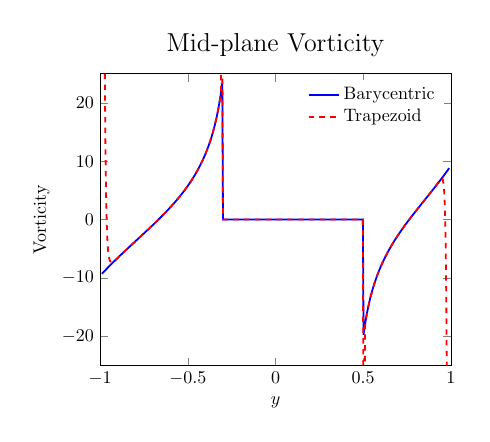 \begin{tikzpicture}[scale=0.65] 

\begin{axis}[ 
xmin=-1, 
xmax=1, 
%xtick = {0,3.142,6.283},
%xticklabels = {},
ymin=-25, 
ymax=25, 
%ytick = {-1.571,0,1.571,3.142,4.712,6.283},
%yticklabels = {$-\frac{\pi}{2}$,$0$,$\frac{\pi}{2}$,$\pi$,$\frac{3\pi}{2}$,$2\pi$},
xlabel = {$y$},
ylabel = {Vorticity},
title = {\Large Mid-plane Vorticity},
legend style={draw=none},
legend cell align={left},
] 

% vorticity in midplane
\addplot [color=blue,line width=1] coordinates{ 
(-9.9e-01,-9.315e+00)
(-9.86e-01,-9.188e+00)
(-9.821e-01,-9.062e+00)
(-9.781e-01,-8.937e+00)
(-9.741e-01,-8.812e+00)
(-9.702e-01,-8.688e+00)
(-9.662e-01,-8.565e+00)
(-9.622e-01,-8.442e+00)
(-9.583e-01,-8.32e+00)
(-9.543e-01,-8.198e+00)
(-9.503e-01,-8.077e+00)
(-9.463e-01,-7.956e+00)
(-9.424e-01,-7.836e+00)
(-9.384e-01,-7.717e+00)
(-9.345e-01,-7.598e+00)
(-9.305e-01,-7.479e+00)
(-9.265e-01,-7.361e+00)
(-9.226e-01,-7.244e+00)
(-9.186e-01,-7.126e+00)
(-9.146e-01,-7.01e+00)
(-9.106e-01,-6.893e+00)
(-9.067e-01,-6.777e+00)
(-9.027e-01,-6.662e+00)
(-8.987e-01,-6.546e+00)
(-8.948e-01,-6.431e+00)
(-8.908e-01,-6.317e+00)
(-8.868e-01,-6.203e+00)
(-8.829e-01,-6.089e+00)
(-8.789e-01,-5.975e+00)
(-8.749e-01,-5.862e+00)
(-8.71e-01,-5.749e+00)
(-8.67e-01,-5.636e+00)
(-8.63e-01,-5.523e+00)
(-8.591e-01,-5.411e+00)
(-8.551e-01,-5.299e+00)
(-8.511e-01,-5.187e+00)
(-8.472e-01,-5.075e+00)
(-8.432e-01,-4.964e+00)
(-8.392e-01,-4.852e+00)
(-8.352e-01,-4.741e+00)
(-8.313e-01,-4.63e+00)
(-8.273e-01,-4.519e+00)
(-8.233e-01,-4.408e+00)
(-8.194e-01,-4.298e+00)
(-8.154e-01,-4.187e+00)
(-8.114e-01,-4.077e+00)
(-8.075e-01,-3.966e+00)
(-8.035e-01,-3.856e+00)
(-7.995e-01,-3.745e+00)
(-7.956e-01,-3.635e+00)
(-7.916e-01,-3.525e+00)
(-7.876e-01,-3.414e+00)
(-7.837e-01,-3.304e+00)
(-7.797e-01,-3.193e+00)
(-7.757e-01,-3.083e+00)
(-7.718e-01,-2.972e+00)
(-7.678e-01,-2.862e+00)
(-7.638e-01,-2.751e+00)
(-7.599e-01,-2.64e+00)
(-7.559e-01,-2.53e+00)
(-7.519e-01,-2.419e+00)
(-7.48e-01,-2.308e+00)
(-7.44e-01,-2.196e+00)
(-7.4e-01,-2.085e+00)
(-7.361e-01,-1.973e+00)
(-7.321e-01,-1.861e+00)
(-7.281e-01,-1.75e+00)
(-7.242e-01,-1.637e+00)
(-7.202e-01,-1.525e+00)
(-7.162e-01,-1.412e+00)
(-7.122e-01,-1.299e+00)
(-7.083e-01,-1.186e+00)
(-7.043e-01,-1.072e+00)
(-7.003e-01,-9.581e-01)
(-6.964e-01,-8.438e-01)
(-6.924e-01,-7.292e-01)
(-6.884e-01,-6.142e-01)
(-6.845e-01,-4.987e-01)
(-6.805e-01,-3.829e-01)
(-6.765e-01,-2.666e-01)
(-6.726e-01,-1.498e-01)
(-6.686e-01,-3.26e-02)
(-6.646e-01,8.513e-02)
(-6.607e-01,2.034e-01)
(-6.567e-01,3.222e-01)
(-6.527e-01,4.415e-01)
(-6.488e-01,5.614e-01)
(-6.448e-01,6.82e-01)
(-6.408e-01,8.032e-01)
(-6.369e-01,9.25e-01)
(-6.329e-01,1.048e+00)
(-6.289e-01,1.171e+00)
(-6.25e-01,1.295e+00)
(-6.21e-01,1.419e+00)
(-6.17e-01,1.545e+00)
(-6.13e-01,1.671e+00)
(-6.091e-01,1.799e+00)
(-6.051e-01,1.927e+00)
(-6.011e-01,2.056e+00)
(-5.972e-01,2.186e+00)
(-5.932e-01,2.317e+00)
(-5.892e-01,2.449e+00)
(-5.853e-01,2.582e+00)
(-5.813e-01,2.716e+00)
(-5.773e-01,2.851e+00)
(-5.734e-01,2.988e+00)
(-5.694e-01,3.125e+00)
(-5.654e-01,3.264e+00)
(-5.615e-01,3.405e+00)
(-5.575e-01,3.546e+00)
(-5.535e-01,3.689e+00)
(-5.496e-01,3.834e+00)
(-5.456e-01,3.98e+00)
(-5.416e-01,4.127e+00)
(-5.377e-01,4.276e+00)
(-5.337e-01,4.427e+00)
(-5.297e-01,4.58e+00)
(-5.258e-01,4.735e+00)
(-5.218e-01,4.891e+00)
(-5.178e-01,5.049e+00)
(-5.138e-01,5.21e+00)
(-5.099e-01,5.372e+00)
(-5.059e-01,5.537e+00)
(-5.019e-01,5.704e+00)
(-4.98e-01,5.874e+00)
(-4.94e-01,6.046e+00)
(-4.9e-01,6.22e+00)
(-4.861e-01,6.397e+00)
(-4.821e-01,6.578e+00)
(-4.781e-01,6.761e+00)
(-4.742e-01,6.947e+00)
(-4.702e-01,7.136e+00)
(-4.662e-01,7.329e+00)
(-4.623e-01,7.525e+00)
(-4.583e-01,7.725e+00)
(-4.543e-01,7.929e+00)
(-4.504e-01,8.137e+00)
(-4.464e-01,8.349e+00)
(-4.424e-01,8.565e+00)
(-4.385e-01,8.787e+00)
(-4.345e-01,9.013e+00)
(-4.305e-01,9.244e+00)
(-4.266e-01,9.481e+00)
(-4.226e-01,9.723e+00)
(-4.186e-01,9.972e+00)
(-4.146e-01,1.023e+01)
(-4.107e-01,1.049e+01)
(-4.067e-01,1.076e+01)
(-4.027e-01,1.103e+01)
(-3.988e-01,1.132e+01)
(-3.948e-01,1.161e+01)
(-3.908e-01,1.192e+01)
(-3.869e-01,1.223e+01)
(-3.829e-01,1.255e+01)
(-3.789e-01,1.288e+01)
(-3.75e-01,1.323e+01)
(-3.71e-01,1.359e+01)
(-3.67e-01,1.396e+01)
(-3.631e-01,1.435e+01)
(-3.591e-01,1.476e+01)
(-3.551e-01,1.518e+01)
(-3.512e-01,1.562e+01)
(-3.472e-01,1.609e+01)
(-3.432e-01,1.657e+01)
(-3.393e-01,1.709e+01)
(-3.353e-01,1.763e+01)
(-3.313e-01,1.82e+01)
(-3.273e-01,1.881e+01)
(-3.234e-01,1.946e+01)
(-3.194e-01,2.015e+01)
(-3.155e-01,2.09e+01)
(-3.115e-01,2.17e+01)
(-3.075e-01,2.257e+01)
(-3.035e-01,2.353e+01)
(-2.996e-01,0.0e+00)
(-2.956e-01,0.0e+00)
(-2.916e-01,0.0e+00)
(-2.877e-01,0.0e+00)
(-2.837e-01,0.0e+00)
(-2.797e-01,0.0e+00)
(-2.758e-01,0.0e+00)
(-2.718e-01,0.0e+00)
(-2.678e-01,0.0e+00)
(-2.639e-01,0.0e+00)
(-2.599e-01,0.0e+00)
(-2.559e-01,0.0e+00)
(-2.52e-01,0.0e+00)
(-2.48e-01,0.0e+00)
(-2.44e-01,0.0e+00)
(-2.401e-01,0.0e+00)
(-2.361e-01,0.0e+00)
(-2.321e-01,0.0e+00)
(-2.282e-01,0.0e+00)
(-2.242e-01,0.0e+00)
(-2.202e-01,0.0e+00)
(-2.163e-01,0.0e+00)
(-2.123e-01,0.0e+00)
(-2.083e-01,0.0e+00)
(-2.043e-01,0.0e+00)
(-2.004e-01,0.0e+00)
(-1.964e-01,0.0e+00)
(-1.924e-01,0.0e+00)
(-1.885e-01,0.0e+00)
(-1.845e-01,0.0e+00)
(-1.805e-01,0.0e+00)
(-1.766e-01,0.0e+00)
(-1.726e-01,0.0e+00)
(-1.686e-01,0.0e+00)
(-1.647e-01,0.0e+00)
(-1.607e-01,0.0e+00)
(-1.567e-01,0.0e+00)
(-1.528e-01,0.0e+00)
(-1.488e-01,0.0e+00)
(-1.448e-01,0.0e+00)
(-1.409e-01,0.0e+00)
(-1.369e-01,0.0e+00)
(-1.329e-01,0.0e+00)
(-1.29e-01,0.0e+00)
(-1.25e-01,0.0e+00)
(-1.21e-01,0.0e+00)
(-1.171e-01,0.0e+00)
(-1.131e-01,0.0e+00)
(-1.091e-01,0.0e+00)
(-1.052e-01,0.0e+00)
(-1.012e-01,0.0e+00)
(-9.721e-02,0.0e+00)
(-9.325e-02,0.0e+00)
(-8.928e-02,0.0e+00)
(-8.531e-02,0.0e+00)
(-8.134e-02,0.0e+00)
(-7.737e-02,0.0e+00)
(-7.341e-02,0.0e+00)
(-6.944e-02,0.0e+00)
(-6.547e-02,0.0e+00)
(-6.15e-02,0.0e+00)
(-5.753e-02,0.0e+00)
(-5.357e-02,0.0e+00)
(-4.96e-02,0.0e+00)
(-4.563e-02,0.0e+00)
(-4.166e-02,0.0e+00)
(-3.769e-02,0.0e+00)
(-3.373e-02,0.0e+00)
(-2.976e-02,0.0e+00)
(-2.579e-02,0.0e+00)
(-2.182e-02,0.0e+00)
(-1.786e-02,0.0e+00)
(-1.389e-02,0.0e+00)
(-9.92e-03,0.0e+00)
(-5.952e-03,0.0e+00)
(-1.984e-03,0.0e+00)
(1.984e-03,0.0e+00)
(5.952e-03,0.0e+00)
(9.92e-03,0.0e+00)
(1.389e-02,0.0e+00)
(1.786e-02,0.0e+00)
(2.182e-02,0.0e+00)
(2.579e-02,0.0e+00)
(2.976e-02,0.0e+00)
(3.373e-02,0.0e+00)
(3.769e-02,0.0e+00)
(4.166e-02,0.0e+00)
(4.563e-02,0.0e+00)
(4.96e-02,0.0e+00)
(5.357e-02,0.0e+00)
(5.753e-02,0.0e+00)
(6.15e-02,0.0e+00)
(6.547e-02,0.0e+00)
(6.944e-02,0.0e+00)
(7.341e-02,0.0e+00)
(7.737e-02,0.0e+00)
(8.134e-02,0.0e+00)
(8.531e-02,0.0e+00)
(8.928e-02,0.0e+00)
(9.325e-02,0.0e+00)
(9.721e-02,0.0e+00)
(1.012e-01,0.0e+00)
(1.052e-01,0.0e+00)
(1.091e-01,0.0e+00)
(1.131e-01,0.0e+00)
(1.171e-01,0.0e+00)
(1.21e-01,0.0e+00)
(1.25e-01,0.0e+00)
(1.29e-01,0.0e+00)
(1.329e-01,0.0e+00)
(1.369e-01,0.0e+00)
(1.409e-01,0.0e+00)
(1.448e-01,0.0e+00)
(1.488e-01,0.0e+00)
(1.528e-01,0.0e+00)
(1.567e-01,0.0e+00)
(1.607e-01,0.0e+00)
(1.647e-01,0.0e+00)
(1.686e-01,0.0e+00)
(1.726e-01,0.0e+00)
(1.766e-01,0.0e+00)
(1.805e-01,0.0e+00)
(1.845e-01,0.0e+00)
(1.885e-01,0.0e+00)
(1.924e-01,0.0e+00)
(1.964e-01,0.0e+00)
(2.004e-01,0.0e+00)
(2.043e-01,0.0e+00)
(2.083e-01,0.0e+00)
(2.123e-01,0.0e+00)
(2.163e-01,0.0e+00)
(2.202e-01,0.0e+00)
(2.242e-01,0.0e+00)
(2.282e-01,0.0e+00)
(2.321e-01,0.0e+00)
(2.361e-01,0.0e+00)
(2.401e-01,0.0e+00)
(2.44e-01,0.0e+00)
(2.48e-01,0.0e+00)
(2.52e-01,0.0e+00)
(2.559e-01,0.0e+00)
(2.599e-01,0.0e+00)
(2.639e-01,0.0e+00)
(2.678e-01,0.0e+00)
(2.718e-01,0.0e+00)
(2.758e-01,0.0e+00)
(2.797e-01,0.0e+00)
(2.837e-01,0.0e+00)
(2.877e-01,0.0e+00)
(2.916e-01,0.0e+00)
(2.956e-01,0.0e+00)
(2.996e-01,0.0e+00)
(3.035e-01,0.0e+00)
(3.075e-01,0.0e+00)
(3.115e-01,0.0e+00)
(3.155e-01,0.0e+00)
(3.194e-01,0.0e+00)
(3.234e-01,0.0e+00)
(3.273e-01,0.0e+00)
(3.313e-01,0.0e+00)
(3.353e-01,0.0e+00)
(3.393e-01,0.0e+00)
(3.432e-01,0.0e+00)
(3.472e-01,0.0e+00)
(3.512e-01,0.0e+00)
(3.551e-01,0.0e+00)
(3.591e-01,0.0e+00)
(3.631e-01,0.0e+00)
(3.67e-01,0.0e+00)
(3.71e-01,0.0e+00)
(3.75e-01,0.0e+00)
(3.789e-01,0.0e+00)
(3.829e-01,0.0e+00)
(3.869e-01,0.0e+00)
(3.908e-01,0.0e+00)
(3.948e-01,0.0e+00)
(3.988e-01,0.0e+00)
(4.027e-01,0.0e+00)
(4.067e-01,0.0e+00)
(4.107e-01,0.0e+00)
(4.146e-01,0.0e+00)
(4.186e-01,0.0e+00)
(4.226e-01,0.0e+00)
(4.266e-01,0.0e+00)
(4.305e-01,0.0e+00)
(4.345e-01,0.0e+00)
(4.385e-01,0.0e+00)
(4.424e-01,0.0e+00)
(4.464e-01,0.0e+00)
(4.504e-01,0.0e+00)
(4.543e-01,0.0e+00)
(4.583e-01,0.0e+00)
(4.623e-01,0.0e+00)
(4.662e-01,0.0e+00)
(4.702e-01,0.0e+00)
(4.742e-01,0.0e+00)
(4.781e-01,0.0e+00)
(4.821e-01,0.0e+00)
(4.861e-01,0.0e+00)
(4.9e-01,0.0e+00)
(4.94e-01,0.0e+00)
(4.98e-01,0.0e+00)
(5.019e-01,-1.978e+01)
(5.059e-01,-1.89e+01)
(5.099e-01,-1.81e+01)
(5.138e-01,-1.735e+01)
(5.178e-01,-1.665e+01)
(5.218e-01,-1.601e+01)
(5.258e-01,-1.54e+01)
(5.297e-01,-1.483e+01)
(5.337e-01,-1.429e+01)
(5.377e-01,-1.379e+01)
(5.416e-01,-1.33e+01)
(5.456e-01,-1.284e+01)
(5.496e-01,-1.24e+01)
(5.535e-01,-1.198e+01)
(5.575e-01,-1.158e+01)
(5.615e-01,-1.12e+01)
(5.654e-01,-1.083e+01)
(5.694e-01,-1.047e+01)
(5.734e-01,-1.013e+01)
(5.773e-01,-9.793e+00)
(5.813e-01,-9.471e+00)
(5.853e-01,-9.159e+00)
(5.892e-01,-8.856e+00)
(5.932e-01,-8.562e+00)
(5.972e-01,-8.277e+00)
(6.011e-01,-7.999e+00)
(6.051e-01,-7.728e+00)
(6.091e-01,-7.464e+00)
(6.13e-01,-7.206e+00)
(6.17e-01,-6.954e+00)
(6.21e-01,-6.708e+00)
(6.25e-01,-6.467e+00)
(6.289e-01,-6.231e+00)
(6.329e-01,-6.0e+00)
(6.369e-01,-5.774e+00)
(6.408e-01,-5.551e+00)
(6.448e-01,-5.333e+00)
(6.488e-01,-5.118e+00)
(6.527e-01,-4.907e+00)
(6.567e-01,-4.7e+00)
(6.607e-01,-4.496e+00)
(6.646e-01,-4.295e+00)
(6.686e-01,-4.097e+00)
(6.726e-01,-3.901e+00)
(6.765e-01,-3.709e+00)
(6.805e-01,-3.519e+00)
(6.845e-01,-3.331e+00)
(6.884e-01,-3.146e+00)
(6.924e-01,-2.963e+00)
(6.964e-01,-2.782e+00)
(7.003e-01,-2.603e+00)
(7.043e-01,-2.426e+00)
(7.083e-01,-2.251e+00)
(7.122e-01,-2.077e+00)
(7.162e-01,-1.906e+00)
(7.202e-01,-1.735e+00)
(7.242e-01,-1.567e+00)
(7.281e-01,-1.399e+00)
(7.321e-01,-1.233e+00)
(7.361e-01,-1.069e+00)
(7.4e-01,-9.053e-01)
(7.44e-01,-7.431e-01)
(7.48e-01,-5.819e-01)
(7.519e-01,-4.219e-01)
(7.559e-01,-2.628e-01)
(7.599e-01,-1.046e-01)
(7.638e-01,5.264e-02)
(7.678e-01,2.091e-01)
(7.718e-01,3.647e-01)
(7.757e-01,5.196e-01)
(7.797e-01,6.738e-01)
(7.837e-01,8.273e-01)
(7.876e-01,9.803e-01)
(7.916e-01,1.133e+00)
(7.956e-01,1.284e+00)
(7.995e-01,1.436e+00)
(8.035e-01,1.587e+00)
(8.075e-01,1.737e+00)
(8.114e-01,1.887e+00)
(8.154e-01,2.037e+00)
(8.194e-01,2.187e+00)
(8.233e-01,2.336e+00)
(8.273e-01,2.485e+00)
(8.313e-01,2.634e+00)
(8.352e-01,2.783e+00)
(8.392e-01,2.931e+00)
(8.432e-01,3.08e+00)
(8.472e-01,3.228e+00)
(8.511e-01,3.377e+00)
(8.551e-01,3.525e+00)
(8.591e-01,3.674e+00)
(8.63e-01,3.823e+00)
(8.67e-01,3.971e+00)
(8.71e-01,4.12e+00)
(8.749e-01,4.269e+00)
(8.789e-01,4.419e+00)
(8.829e-01,4.568e+00)
(8.868e-01,4.718e+00)
(8.908e-01,4.868e+00)
(8.948e-01,5.019e+00)
(8.987e-01,5.169e+00)
(9.027e-01,5.321e+00)
(9.067e-01,5.472e+00)
(9.106e-01,5.624e+00)
(9.146e-01,5.777e+00)
(9.186e-01,5.93e+00)
(9.226e-01,6.084e+00)
(9.265e-01,6.238e+00)
(9.305e-01,6.393e+00)
(9.345e-01,6.549e+00)
(9.384e-01,6.705e+00)
(9.424e-01,6.862e+00)
(9.463e-01,7.02e+00)
(9.503e-01,7.179e+00)
(9.543e-01,7.338e+00)
(9.583e-01,7.499e+00)
(9.622e-01,7.66e+00)
(9.662e-01,7.822e+00)
(9.702e-01,7.986e+00)
(9.741e-01,8.15e+00)
(9.781e-01,8.315e+00)
(9.821e-01,8.482e+00)
(9.86e-01,8.649e+00)
(9.9e-01,8.818e+00)
}; 
\addlegendentry{Barycentric}

\addplot [color=red,dashed,line width=1] coordinates{ 
%(-9.9e-01,2.493e+02)
%(-9.86e-01,1.618e+02)
%(-9.821e-01,9.733e+01)
%(-9.781e-01,5.485e+01)
(-9.741e-01,2.872e+01)
(-9.702e-01,1.326e+01)
(-9.662e-01,4.311e+00)
(-9.622e-01,-8.207e-01)
(-9.583e-01,-3.753e+00)
(-9.543e-01,-5.425e+00)
(-9.503e-01,-6.371e+00)
(-9.463e-01,-6.895e+00)
(-9.424e-01,-7.17e+00)
(-9.384e-01,-7.297e+00)
(-9.345e-01,-7.332e+00)
(-9.305e-01,-7.312e+00)
(-9.265e-01,-7.256e+00)
(-9.226e-01,-7.178e+00)
(-9.186e-01,-7.087e+00)
(-9.146e-01,-6.986e+00)
(-9.106e-01,-6.88e+00)
(-9.067e-01,-6.77e+00)
(-9.027e-01,-6.659e+00)
(-8.987e-01,-6.545e+00)
(-8.948e-01,-6.432e+00)
(-8.908e-01,-6.318e+00)
(-8.868e-01,-6.204e+00)
(-8.829e-01,-6.09e+00)
(-8.789e-01,-5.976e+00)
(-8.749e-01,-5.863e+00)
(-8.71e-01,-5.75e+00)
(-8.67e-01,-5.637e+00)
(-8.63e-01,-5.524e+00)
(-8.591e-01,-5.412e+00)
(-8.551e-01,-5.299e+00)
(-8.511e-01,-5.187e+00)
(-8.472e-01,-5.076e+00)
(-8.432e-01,-4.964e+00)
(-8.392e-01,-4.853e+00)
(-8.352e-01,-4.741e+00)
(-8.313e-01,-4.63e+00)
(-8.273e-01,-4.519e+00)
(-8.233e-01,-4.408e+00)
(-8.194e-01,-4.298e+00)
(-8.154e-01,-4.187e+00)
(-8.114e-01,-4.077e+00)
(-8.075e-01,-3.966e+00)
(-8.035e-01,-3.856e+00)
(-7.995e-01,-3.745e+00)
(-7.956e-01,-3.635e+00)
(-7.916e-01,-3.525e+00)
(-7.876e-01,-3.414e+00)
(-7.837e-01,-3.304e+00)
(-7.797e-01,-3.193e+00)
(-7.757e-01,-3.083e+00)
(-7.718e-01,-2.972e+00)
(-7.678e-01,-2.862e+00)
(-7.638e-01,-2.751e+00)
(-7.599e-01,-2.64e+00)
(-7.559e-01,-2.53e+00)
(-7.519e-01,-2.419e+00)
(-7.48e-01,-2.308e+00)
(-7.44e-01,-2.196e+00)
(-7.4e-01,-2.085e+00)
(-7.361e-01,-1.973e+00)
(-7.321e-01,-1.861e+00)
(-7.281e-01,-1.75e+00)
(-7.242e-01,-1.637e+00)
(-7.202e-01,-1.525e+00)
(-7.162e-01,-1.412e+00)
(-7.122e-01,-1.299e+00)
(-7.083e-01,-1.186e+00)
(-7.043e-01,-1.072e+00)
(-7.003e-01,-9.581e-01)
(-6.964e-01,-8.438e-01)
(-6.924e-01,-7.292e-01)
(-6.884e-01,-6.142e-01)
(-6.845e-01,-4.987e-01)
(-6.805e-01,-3.829e-01)
(-6.765e-01,-2.666e-01)
(-6.726e-01,-1.498e-01)
(-6.686e-01,-3.26e-02)
(-6.646e-01,8.513e-02)
(-6.607e-01,2.034e-01)
(-6.567e-01,3.222e-01)
(-6.527e-01,4.415e-01)
(-6.488e-01,5.614e-01)
(-6.448e-01,6.82e-01)
(-6.408e-01,8.032e-01)
(-6.369e-01,9.25e-01)
(-6.329e-01,1.048e+00)
(-6.289e-01,1.171e+00)
(-6.25e-01,1.295e+00)
(-6.21e-01,1.419e+00)
(-6.17e-01,1.545e+00)
(-6.13e-01,1.671e+00)
(-6.091e-01,1.799e+00)
(-6.051e-01,1.927e+00)
(-6.011e-01,2.056e+00)
(-5.972e-01,2.186e+00)
(-5.932e-01,2.317e+00)
(-5.892e-01,2.449e+00)
(-5.853e-01,2.582e+00)
(-5.813e-01,2.716e+00)
(-5.773e-01,2.851e+00)
(-5.734e-01,2.988e+00)
(-5.694e-01,3.125e+00)
(-5.654e-01,3.264e+00)
(-5.615e-01,3.405e+00)
(-5.575e-01,3.546e+00)
(-5.535e-01,3.689e+00)
(-5.496e-01,3.834e+00)
(-5.456e-01,3.98e+00)
(-5.416e-01,4.127e+00)
(-5.377e-01,4.276e+00)
(-5.337e-01,4.427e+00)
(-5.297e-01,4.58e+00)
(-5.258e-01,4.735e+00)
(-5.218e-01,4.891e+00)
(-5.178e-01,5.049e+00)
(-5.138e-01,5.21e+00)
(-5.099e-01,5.372e+00)
(-5.059e-01,5.537e+00)
(-5.019e-01,5.704e+00)
(-4.98e-01,5.874e+00)
(-4.94e-01,6.046e+00)
(-4.9e-01,6.22e+00)
(-4.861e-01,6.397e+00)
(-4.821e-01,6.578e+00)
(-4.781e-01,6.761e+00)
(-4.742e-01,6.947e+00)
(-4.702e-01,7.136e+00)
(-4.662e-01,7.329e+00)
(-4.623e-01,7.525e+00)
(-4.583e-01,7.725e+00)
(-4.543e-01,7.929e+00)
(-4.504e-01,8.137e+00)
(-4.464e-01,8.349e+00)
(-4.424e-01,8.565e+00)
(-4.385e-01,8.787e+00)
(-4.345e-01,9.013e+00)
(-4.305e-01,9.244e+00)
(-4.266e-01,9.481e+00)
(-4.226e-01,9.723e+00)
(-4.186e-01,9.972e+00)
(-4.146e-01,1.023e+01)
(-4.107e-01,1.049e+01)
(-4.067e-01,1.076e+01)
(-4.027e-01,1.103e+01)
(-3.988e-01,1.132e+01)
(-3.948e-01,1.161e+01)
(-3.908e-01,1.192e+01)
(-3.869e-01,1.223e+01)
(-3.829e-01,1.255e+01)
(-3.789e-01,1.288e+01)
(-3.75e-01,1.323e+01)
(-3.71e-01,1.359e+01)
(-3.67e-01,1.396e+01)
(-3.631e-01,1.435e+01)
(-3.591e-01,1.476e+01)
(-3.551e-01,1.518e+01)
(-3.512e-01,1.562e+01)
(-3.472e-01,1.609e+01)
(-3.432e-01,1.657e+01)
(-3.393e-01,1.709e+01)
(-3.353e-01,1.763e+01)
(-3.313e-01,1.82e+01)
(-3.273e-01,1.881e+01)
(-3.234e-01,1.946e+01)
(-3.194e-01,2.015e+01)
(-3.155e-01,2.09e+01)
(-3.115e-01,2.201e+01)
(-3.075e-01,5.365e+01)
%(-3.035e-01,3.644e+03)
(-2.996e-01,0.0e+00)
(-2.956e-01,0.0e+00)
(-2.916e-01,0.0e+00)
(-2.877e-01,0.0e+00)
(-2.837e-01,0.0e+00)
(-2.797e-01,0.0e+00)
(-2.758e-01,0.0e+00)
(-2.718e-01,0.0e+00)
(-2.678e-01,0.0e+00)
(-2.639e-01,0.0e+00)
(-2.599e-01,0.0e+00)
(-2.559e-01,0.0e+00)
(-2.52e-01,0.0e+00)
(-2.48e-01,0.0e+00)
(-2.44e-01,0.0e+00)
(-2.401e-01,0.0e+00)
(-2.361e-01,0.0e+00)
(-2.321e-01,0.0e+00)
(-2.282e-01,0.0e+00)
(-2.242e-01,0.0e+00)
(-2.202e-01,0.0e+00)
(-2.163e-01,0.0e+00)
(-2.123e-01,0.0e+00)
(-2.083e-01,0.0e+00)
(-2.043e-01,0.0e+00)
(-2.004e-01,0.0e+00)
(-1.964e-01,0.0e+00)
(-1.924e-01,0.0e+00)
(-1.885e-01,0.0e+00)
(-1.845e-01,0.0e+00)
(-1.805e-01,0.0e+00)
(-1.766e-01,0.0e+00)
(-1.726e-01,0.0e+00)
(-1.686e-01,0.0e+00)
(-1.647e-01,0.0e+00)
(-1.607e-01,0.0e+00)
(-1.567e-01,0.0e+00)
(-1.528e-01,0.0e+00)
(-1.488e-01,0.0e+00)
(-1.448e-01,0.0e+00)
(-1.409e-01,0.0e+00)
(-1.369e-01,0.0e+00)
(-1.329e-01,0.0e+00)
(-1.29e-01,0.0e+00)
(-1.25e-01,0.0e+00)
(-1.21e-01,0.0e+00)
(-1.171e-01,0.0e+00)
(-1.131e-01,0.0e+00)
(-1.091e-01,0.0e+00)
(-1.052e-01,0.0e+00)
(-1.012e-01,0.0e+00)
(-9.721e-02,0.0e+00)
(-9.325e-02,0.0e+00)
(-8.928e-02,0.0e+00)
(-8.531e-02,0.0e+00)
(-8.134e-02,0.0e+00)
(-7.737e-02,0.0e+00)
(-7.341e-02,0.0e+00)
(-6.944e-02,0.0e+00)
(-6.547e-02,0.0e+00)
(-6.15e-02,0.0e+00)
(-5.753e-02,0.0e+00)
(-5.357e-02,0.0e+00)
(-4.96e-02,0.0e+00)
(-4.563e-02,0.0e+00)
(-4.166e-02,0.0e+00)
(-3.769e-02,0.0e+00)
(-3.373e-02,0.0e+00)
(-2.976e-02,0.0e+00)
(-2.579e-02,0.0e+00)
(-2.182e-02,0.0e+00)
(-1.786e-02,0.0e+00)
(-1.389e-02,0.0e+00)
(-9.92e-03,0.0e+00)
(-5.952e-03,0.0e+00)
(-1.984e-03,0.0e+00)
(1.984e-03,0.0e+00)
(5.952e-03,0.0e+00)
(9.92e-03,0.0e+00)
(1.389e-02,0.0e+00)
(1.786e-02,0.0e+00)
(2.182e-02,0.0e+00)
(2.579e-02,0.0e+00)
(2.976e-02,0.0e+00)
(3.373e-02,0.0e+00)
(3.769e-02,0.0e+00)
(4.166e-02,0.0e+00)
(4.563e-02,0.0e+00)
(4.96e-02,0.0e+00)
(5.357e-02,0.0e+00)
(5.753e-02,0.0e+00)
(6.15e-02,0.0e+00)
(6.547e-02,0.0e+00)
(6.944e-02,0.0e+00)
(7.341e-02,0.0e+00)
(7.737e-02,0.0e+00)
(8.134e-02,0.0e+00)
(8.531e-02,0.0e+00)
(8.928e-02,0.0e+00)
(9.325e-02,0.0e+00)
(9.721e-02,0.0e+00)
(1.012e-01,0.0e+00)
(1.052e-01,0.0e+00)
(1.091e-01,0.0e+00)
(1.131e-01,0.0e+00)
(1.171e-01,0.0e+00)
(1.21e-01,0.0e+00)
(1.25e-01,0.0e+00)
(1.29e-01,0.0e+00)
(1.329e-01,0.0e+00)
(1.369e-01,0.0e+00)
(1.409e-01,0.0e+00)
(1.448e-01,0.0e+00)
(1.488e-01,0.0e+00)
(1.528e-01,0.0e+00)
(1.567e-01,0.0e+00)
(1.607e-01,0.0e+00)
(1.647e-01,0.0e+00)
(1.686e-01,0.0e+00)
(1.726e-01,0.0e+00)
(1.766e-01,0.0e+00)
(1.805e-01,0.0e+00)
(1.845e-01,0.0e+00)
(1.885e-01,0.0e+00)
(1.924e-01,0.0e+00)
(1.964e-01,0.0e+00)
(2.004e-01,0.0e+00)
(2.043e-01,0.0e+00)
(2.083e-01,0.0e+00)
(2.123e-01,0.0e+00)
(2.163e-01,0.0e+00)
(2.202e-01,0.0e+00)
(2.242e-01,0.0e+00)
(2.282e-01,0.0e+00)
(2.321e-01,0.0e+00)
(2.361e-01,0.0e+00)
(2.401e-01,0.0e+00)
(2.44e-01,0.0e+00)
(2.48e-01,0.0e+00)
(2.52e-01,0.0e+00)
(2.559e-01,0.0e+00)
(2.599e-01,0.0e+00)
(2.639e-01,0.0e+00)
(2.678e-01,0.0e+00)
(2.718e-01,0.0e+00)
(2.758e-01,0.0e+00)
(2.797e-01,0.0e+00)
(2.837e-01,0.0e+00)
(2.877e-01,0.0e+00)
(2.916e-01,0.0e+00)
(2.956e-01,0.0e+00)
(2.996e-01,0.0e+00)
(3.035e-01,0.0e+00)
(3.075e-01,0.0e+00)
(3.115e-01,0.0e+00)
(3.155e-01,0.0e+00)
(3.194e-01,0.0e+00)
(3.234e-01,0.0e+00)
(3.273e-01,0.0e+00)
(3.313e-01,0.0e+00)
(3.353e-01,0.0e+00)
(3.393e-01,0.0e+00)
(3.432e-01,0.0e+00)
(3.472e-01,0.0e+00)
(3.512e-01,0.0e+00)
(3.551e-01,0.0e+00)
(3.591e-01,0.0e+00)
(3.631e-01,0.0e+00)
(3.67e-01,0.0e+00)
(3.71e-01,0.0e+00)
(3.75e-01,0.0e+00)
(3.789e-01,0.0e+00)
(3.829e-01,0.0e+00)
(3.869e-01,0.0e+00)
(3.908e-01,0.0e+00)
(3.948e-01,0.0e+00)
(3.988e-01,0.0e+00)
(4.027e-01,0.0e+00)
(4.067e-01,0.0e+00)
(4.107e-01,0.0e+00)
(4.146e-01,0.0e+00)
(4.186e-01,0.0e+00)
(4.226e-01,0.0e+00)
(4.266e-01,0.0e+00)
(4.305e-01,0.0e+00)
(4.345e-01,0.0e+00)
(4.385e-01,0.0e+00)
(4.424e-01,0.0e+00)
(4.464e-01,0.0e+00)
(4.504e-01,0.0e+00)
(4.543e-01,0.0e+00)
(4.583e-01,0.0e+00)
(4.623e-01,0.0e+00)
(4.662e-01,0.0e+00)
(4.702e-01,0.0e+00)
(4.742e-01,0.0e+00)
(4.781e-01,0.0e+00)
(4.821e-01,0.0e+00)
(4.861e-01,0.0e+00)
(4.9e-01,0.0e+00)
(4.94e-01,0.0e+00)
(4.98e-01,0.0e+00)
%(5.019e-01,-8.346e+03)
(5.059e-01,-8.901e+01)
(5.099e-01,-1.873e+01)
(5.138e-01,-1.735e+01)
(5.178e-01,-1.665e+01)
(5.218e-01,-1.601e+01)
(5.258e-01,-1.54e+01)
(5.297e-01,-1.483e+01)
(5.337e-01,-1.429e+01)
(5.377e-01,-1.379e+01)
(5.416e-01,-1.33e+01)
(5.456e-01,-1.284e+01)
(5.496e-01,-1.24e+01)
(5.535e-01,-1.198e+01)
(5.575e-01,-1.158e+01)
(5.615e-01,-1.12e+01)
(5.654e-01,-1.083e+01)
(5.694e-01,-1.047e+01)
(5.734e-01,-1.013e+01)
(5.773e-01,-9.793e+00)
(5.813e-01,-9.471e+00)
(5.853e-01,-9.159e+00)
(5.892e-01,-8.856e+00)
(5.932e-01,-8.562e+00)
(5.972e-01,-8.277e+00)
(6.011e-01,-7.999e+00)
(6.051e-01,-7.728e+00)
(6.091e-01,-7.464e+00)
(6.13e-01,-7.206e+00)
(6.17e-01,-6.954e+00)
(6.21e-01,-6.708e+00)
(6.25e-01,-6.467e+00)
(6.289e-01,-6.231e+00)
(6.329e-01,-6.0e+00)
(6.369e-01,-5.774e+00)
(6.408e-01,-5.551e+00)
(6.448e-01,-5.333e+00)
(6.488e-01,-5.118e+00)
(6.527e-01,-4.907e+00)
(6.567e-01,-4.7e+00)
(6.607e-01,-4.496e+00)
(6.646e-01,-4.295e+00)
(6.686e-01,-4.097e+00)
(6.726e-01,-3.901e+00)
(6.765e-01,-3.709e+00)
(6.805e-01,-3.519e+00)
(6.845e-01,-3.331e+00)
(6.884e-01,-3.146e+00)
(6.924e-01,-2.963e+00)
(6.964e-01,-2.782e+00)
(7.003e-01,-2.603e+00)
(7.043e-01,-2.426e+00)
(7.083e-01,-2.251e+00)
(7.122e-01,-2.077e+00)
(7.162e-01,-1.906e+00)
(7.202e-01,-1.735e+00)
(7.242e-01,-1.567e+00)
(7.281e-01,-1.399e+00)
(7.321e-01,-1.233e+00)
(7.361e-01,-1.069e+00)
(7.4e-01,-9.053e-01)
(7.44e-01,-7.431e-01)
(7.48e-01,-5.819e-01)
(7.519e-01,-4.219e-01)
(7.559e-01,-2.628e-01)
(7.599e-01,-1.046e-01)
(7.638e-01,5.264e-02)
(7.678e-01,2.091e-01)
(7.718e-01,3.647e-01)
(7.757e-01,5.196e-01)
(7.797e-01,6.738e-01)
(7.837e-01,8.273e-01)
(7.876e-01,9.803e-01)
(7.916e-01,1.133e+00)
(7.956e-01,1.284e+00)
(7.995e-01,1.436e+00)
(8.035e-01,1.587e+00)
(8.075e-01,1.737e+00)
(8.114e-01,1.887e+00)
(8.154e-01,2.037e+00)
(8.194e-01,2.187e+00)
(8.233e-01,2.336e+00)
(8.273e-01,2.485e+00)
(8.313e-01,2.634e+00)
(8.352e-01,2.783e+00)
(8.392e-01,2.932e+00)
(8.432e-01,3.08e+00)
(8.472e-01,3.229e+00)
(8.511e-01,3.378e+00)
(8.551e-01,3.526e+00)
(8.591e-01,3.675e+00)
(8.63e-01,3.824e+00)
(8.67e-01,3.973e+00)
(8.71e-01,4.123e+00)
(8.749e-01,4.273e+00)
(8.789e-01,4.423e+00)
(8.829e-01,4.574e+00)
(8.868e-01,4.726e+00)
(8.908e-01,4.879e+00)
(8.948e-01,5.033e+00)
(8.987e-01,5.188e+00)
(9.027e-01,5.345e+00)
(9.067e-01,5.504e+00)
(9.106e-01,5.665e+00)
(9.146e-01,5.829e+00)
(9.186e-01,5.995e+00)
(9.226e-01,6.165e+00)
(9.265e-01,6.338e+00)
(9.305e-01,6.511e+00)
(9.345e-01,6.683e+00)
(9.384e-01,6.845e+00)
(9.424e-01,6.982e+00)
(9.463e-01,7.064e+00)
(9.503e-01,7.034e+00)
(9.543e-01,6.78e+00)
(9.583e-01,6.093e+00)
(9.622e-01,4.584e+00)
(9.662e-01,1.537e+00)
(9.702e-01,-4.329e+00)
(9.741e-01,-1.521e+01)
(9.781e-01,-3.461e+01)
%(9.821e-01,-6.746e+01)
%(9.86e-01,-1.19e+02)
%(9.9e-01,-1.911e+02)
}; 
\addlegendentry{Trapezoid}

\end{axis}




\end{tikzpicture} 
